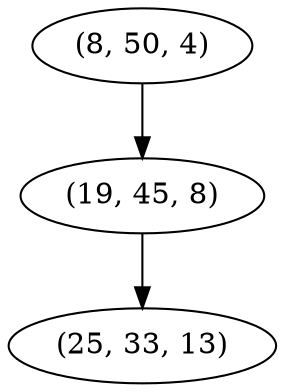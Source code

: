 digraph tree {
    "(8, 50, 4)";
    "(19, 45, 8)";
    "(25, 33, 13)";
    "(8, 50, 4)" -> "(19, 45, 8)";
    "(19, 45, 8)" -> "(25, 33, 13)";
}
